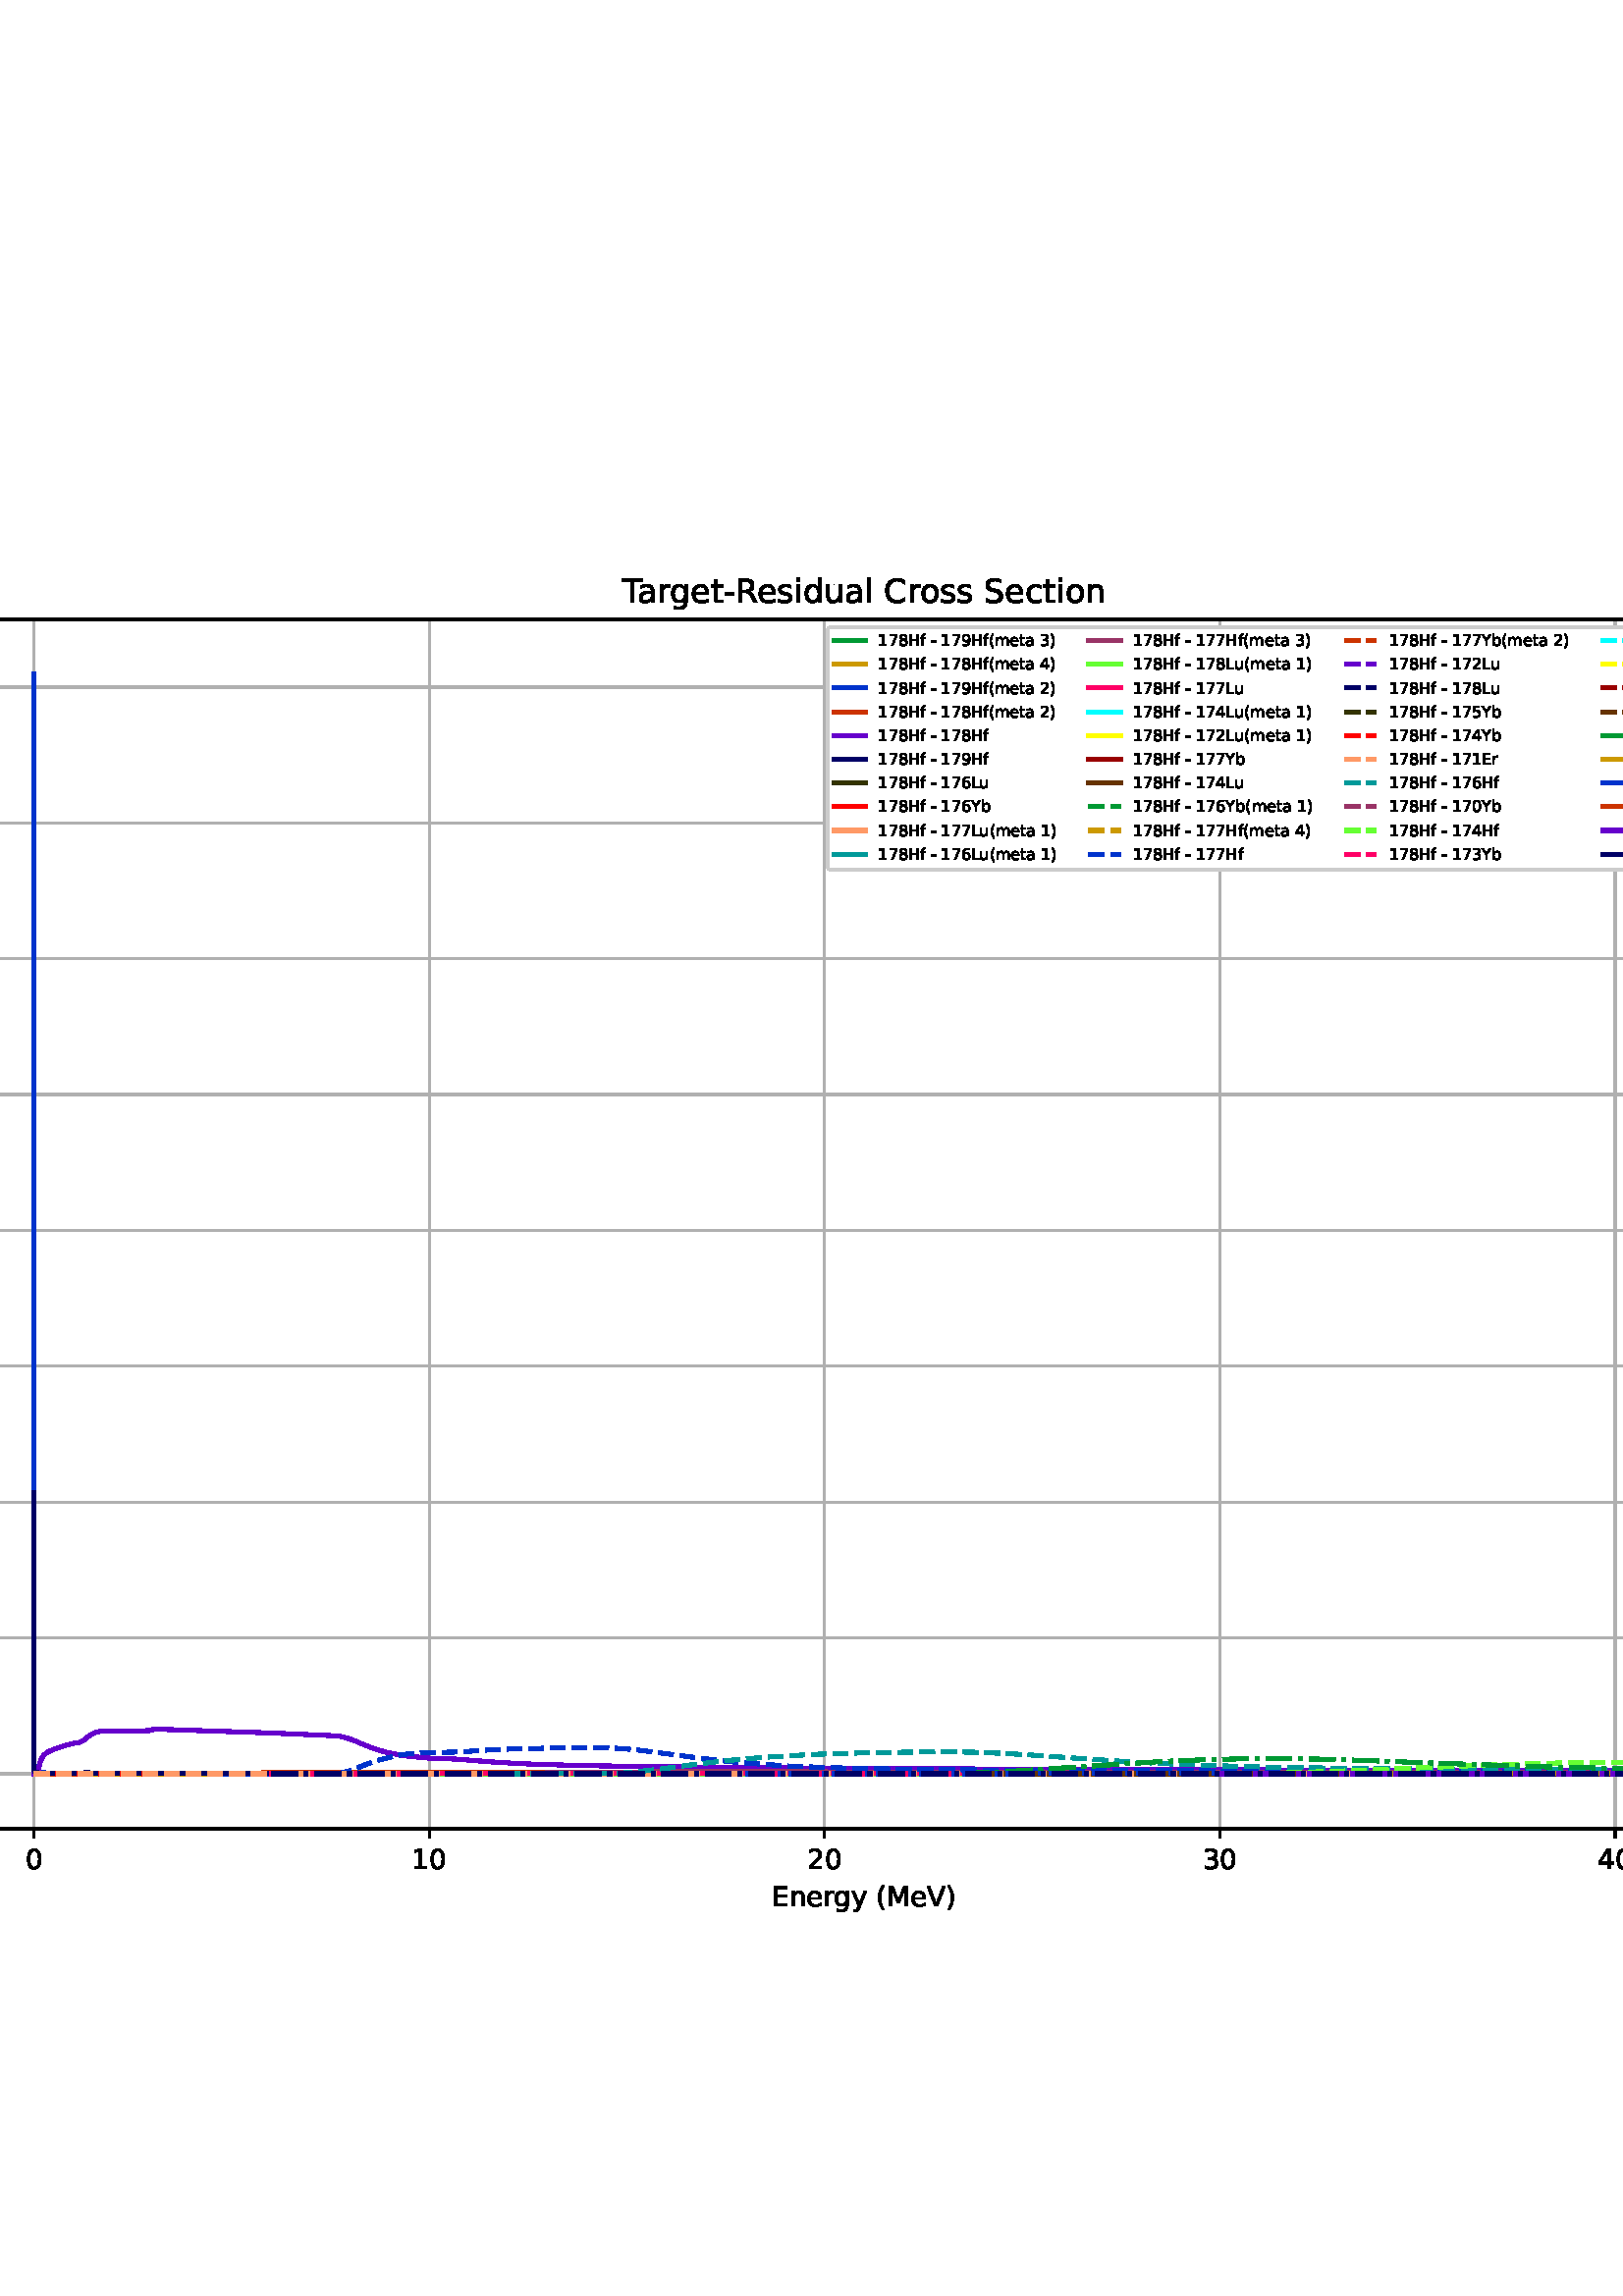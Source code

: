 %!PS-Adobe-3.0 EPSF-3.0
%%Orientation: portrait
%%BoundingBox: -126.0 108.0 738.0 684.0
%%EndComments
%%BeginProlog
/mpldict 8 dict def
mpldict begin
/m { moveto } bind def
/l { lineto } bind def
/r { rlineto } bind def
/c { curveto } bind def
/cl { closepath } bind def
/box {
      m
      1 index 0 r
      0 exch r
      neg 0 r
      cl
    } bind def
/clipbox {
      box
      clip
      newpath
    } bind def
%!PS-Adobe-3.0 Resource-Font
%%Copyright: Copyright (c) 2003 by Bitstream, Inc. All Rights Reserved. Copyright (c) 2006 by Tavmjong Bah. All Rights Reserved. DejaVu changes are in public domain 
25 dict begin
/_d{bind def}bind def
/_m{moveto}_d
/_l{lineto}_d
/_cl{closepath eofill}_d
/_c{curveto}_d
/_sc{7 -1 roll{setcachedevice}{pop pop pop pop pop pop}ifelse}_d
/_e{exec}_d
/FontName /DejaVuSans def
/PaintType 0 def
/FontMatrix[.001 0 0 .001 0 0]def
/FontBBox[-1021 -463 1793 1232]def
/FontType 3 def
/Encoding [ /space /parenleft /parenright /hyphen /zero /one /two /three /four /five /six /seven /eight /nine /B /C /E /H /L /M /R /S /T /V /Y /a /b /c /d /e /f /g /i /l /m /n /o /r /s /t /u /y ] def
/FontInfo 10 dict dup begin
/FamilyName (DejaVu Sans) def
/FullName (DejaVu Sans) def
/Notice (Copyright (c) 2003 by Bitstream, Inc. All Rights Reserved. Copyright (c) 2006 by Tavmjong Bah. All Rights Reserved. DejaVu changes are in public domain ) def
/Weight (Book) def
/Version (Version 2.35) def
/ItalicAngle 0.0 def
/isFixedPitch false def
/UnderlinePosition -130 def
/UnderlineThickness 90 def
end readonly def
/CharStrings 43 dict dup begin
/.notdef 0 def
/space{318 0 0 0 0 0 _sc
}_d
/parenleft{390 0 86 -131 310 759 _sc
310 759 _m
266 683 234 609 213 536 _c
191 463 181 389 181 314 _c
181 238 191 164 213 91 _c
234 17 266 -56 310 -131 _c
232 -131 _l
183 -54 146 20 122 94 _c
98 168 86 241 86 314 _c
86 386 98 459 122 533 _c
146 607 182 682 232 759 _c
310 759 _l
_cl}_d
/parenright{390 0 80 -131 304 759 _sc
80 759 _m
158 759 _l
206 682 243 607 267 533 _c
291 459 304 386 304 314 _c
304 241 291 168 267 94 _c
243 20 206 -54 158 -131 _c
80 -131 _l
123 -56 155 17 177 91 _c
198 164 209 238 209 314 _c
209 389 198 463 177 536 _c
155 609 123 683 80 759 _c
_cl}_d
/hyphen{361 0 49 234 312 314 _sc
49 314 _m
312 314 _l
312 234 _l
49 234 _l
49 314 _l
_cl}_d
/zero{636 0 66 -13 570 742 _sc
318 664 _m
267 664 229 639 203 589 _c
177 539 165 464 165 364 _c
165 264 177 189 203 139 _c
229 89 267 64 318 64 _c
369 64 407 89 433 139 _c
458 189 471 264 471 364 _c
471 464 458 539 433 589 _c
407 639 369 664 318 664 _c
318 742 _m
399 742 461 709 505 645 _c
548 580 570 486 570 364 _c
570 241 548 147 505 83 _c
461 19 399 -13 318 -13 _c
236 -13 173 19 130 83 _c
87 147 66 241 66 364 _c
66 486 87 580 130 645 _c
173 709 236 742 318 742 _c
_cl}_d
/one{636 0 110 0 544 729 _sc
124 83 _m
285 83 _l
285 639 _l
110 604 _l
110 694 _l
284 729 _l
383 729 _l
383 83 _l
544 83 _l
544 0 _l
124 0 _l
124 83 _l
_cl}_d
/two{{636 0 73 0 536 742 _sc
192 83 _m
536 83 _l
536 0 _l
73 0 _l
73 83 _l
110 121 161 173 226 239 _c
290 304 331 346 348 365 _c
380 400 402 430 414 455 _c
426 479 433 504 433 528 _c
433 566 419 598 392 622 _c
365 646 330 659 286 659 _c
255 659 222 653 188 643 _c
154 632 117 616 78 594 _c
78 694 _l
118 710 155 722 189 730 _c
223 738 255 742 284 742 _c
}_e{359 742 419 723 464 685 _c
509 647 532 597 532 534 _c
532 504 526 475 515 449 _c
504 422 484 390 454 354 _c
446 344 420 317 376 272 _c
332 227 271 164 192 83 _c
_cl}_e}_d
/three{{636 0 76 -13 556 742 _sc
406 393 _m
453 383 490 362 516 330 _c
542 298 556 258 556 212 _c
556 140 531 84 482 45 _c
432 6 362 -13 271 -13 _c
240 -13 208 -10 176 -4 _c
144 1 110 10 76 22 _c
76 117 _l
103 101 133 89 166 81 _c
198 73 232 69 268 69 _c
330 69 377 81 409 105 _c
441 129 458 165 458 212 _c
458 254 443 288 413 312 _c
383 336 341 349 287 349 _c
}_e{202 349 _l
202 430 _l
291 430 _l
339 430 376 439 402 459 _c
428 478 441 506 441 543 _c
441 580 427 609 401 629 _c
374 649 336 659 287 659 _c
260 659 231 656 200 650 _c
169 644 135 635 98 623 _c
98 711 _l
135 721 170 729 203 734 _c
235 739 266 742 296 742 _c
370 742 429 725 473 691 _c
517 657 539 611 539 553 _c
539 513 527 479 504 451 _c
481 423 448 403 406 393 _c
_cl}_e}_d
/four{636 0 49 0 580 729 _sc
378 643 _m
129 254 _l
378 254 _l
378 643 _l
352 729 _m
476 729 _l
476 254 _l
580 254 _l
580 172 _l
476 172 _l
476 0 _l
378 0 _l
378 172 _l
49 172 _l
49 267 _l
352 729 _l
_cl}_d
/five{{636 0 77 -13 549 729 _sc
108 729 _m
495 729 _l
495 646 _l
198 646 _l
198 467 _l
212 472 227 476 241 478 _c
255 480 270 482 284 482 _c
365 482 429 459 477 415 _c
525 370 549 310 549 234 _c
549 155 524 94 475 51 _c
426 8 357 -13 269 -13 _c
238 -13 207 -10 175 -6 _c
143 -1 111 6 77 17 _c
77 116 _l
106 100 136 88 168 80 _c
199 72 232 69 267 69 _c
}_e{323 69 368 83 401 113 _c
433 143 450 183 450 234 _c
450 284 433 324 401 354 _c
368 384 323 399 267 399 _c
241 399 214 396 188 390 _c
162 384 135 375 108 363 _c
108 729 _l
_cl}_e}_d
/six{{636 0 70 -13 573 742 _sc
330 404 _m
286 404 251 388 225 358 _c
199 328 186 286 186 234 _c
186 181 199 139 225 109 _c
251 79 286 64 330 64 _c
374 64 409 79 435 109 _c
461 139 474 181 474 234 _c
474 286 461 328 435 358 _c
409 388 374 404 330 404 _c
526 713 _m
526 623 _l
501 635 476 644 451 650 _c
425 656 400 659 376 659 _c
310 659 260 637 226 593 _c
}_e{192 549 172 482 168 394 _c
187 422 211 444 240 459 _c
269 474 301 482 336 482 _c
409 482 467 459 509 415 _c
551 371 573 310 573 234 _c
573 159 550 99 506 54 _c
462 9 403 -13 330 -13 _c
246 -13 181 19 137 83 _c
92 147 70 241 70 364 _c
70 479 97 571 152 639 _c
206 707 280 742 372 742 _c
396 742 421 739 447 735 _c
472 730 498 723 526 713 _c
_cl}_e}_d
/seven{636 0 82 0 551 729 _sc
82 729 _m
551 729 _l
551 687 _l
286 0 _l
183 0 _l
432 646 _l
82 646 _l
82 729 _l
_cl}_d
/eight{{636 0 68 -13 568 742 _sc
318 346 _m
271 346 234 333 207 308 _c
180 283 167 249 167 205 _c
167 161 180 126 207 101 _c
234 76 271 64 318 64 _c
364 64 401 76 428 102 _c
455 127 469 161 469 205 _c
469 249 455 283 429 308 _c
402 333 365 346 318 346 _c
219 388 _m
177 398 144 418 120 447 _c
96 476 85 511 85 553 _c
85 611 105 657 147 691 _c
188 725 245 742 318 742 _c
}_e{390 742 447 725 489 691 _c
530 657 551 611 551 553 _c
551 511 539 476 515 447 _c
491 418 459 398 417 388 _c
464 377 501 355 528 323 _c
554 291 568 251 568 205 _c
568 134 546 80 503 43 _c
459 5 398 -13 318 -13 _c
237 -13 175 5 132 43 _c
89 80 68 134 68 205 _c
68 251 81 291 108 323 _c
134 355 171 377 219 388 _c
183 544 _m
183 506 194 476 218 455 _c
}_e{242 434 275 424 318 424 _c
360 424 393 434 417 455 _c
441 476 453 506 453 544 _c
453 582 441 611 417 632 _c
393 653 360 664 318 664 _c
275 664 242 653 218 632 _c
194 611 183 582 183 544 _c
_cl}_e}_d
/nine{{636 0 63 -13 566 742 _sc
110 15 _m
110 105 _l
134 93 159 84 185 78 _c
210 72 235 69 260 69 _c
324 69 374 90 408 134 _c
442 178 462 244 468 334 _c
448 306 424 284 396 269 _c
367 254 335 247 300 247 _c
226 247 168 269 126 313 _c
84 357 63 417 63 494 _c
63 568 85 628 129 674 _c
173 719 232 742 306 742 _c
390 742 455 709 499 645 _c
543 580 566 486 566 364 _c
}_e{566 248 538 157 484 89 _c
429 21 356 -13 264 -13 _c
239 -13 214 -10 189 -6 _c
163 -2 137 5 110 15 _c
306 324 _m
350 324 385 339 411 369 _c
437 399 450 441 450 494 _c
450 546 437 588 411 618 _c
385 648 350 664 306 664 _c
262 664 227 648 201 618 _c
175 588 162 546 162 494 _c
162 441 175 399 201 369 _c
227 339 262 324 306 324 _c
_cl}_e}_d
/B{{686 0 98 0 615 729 _sc
197 348 _m
197 81 _l
355 81 _l
408 81 447 92 473 114 _c
498 136 511 169 511 215 _c
511 260 498 293 473 315 _c
447 337 408 348 355 348 _c
197 348 _l
197 648 _m
197 428 _l
343 428 _l
391 428 426 437 450 455 _c
474 473 486 500 486 538 _c
486 574 474 602 450 620 _c
426 638 391 648 343 648 _c
197 648 _l
98 729 _m
350 729 _l
}_e{425 729 483 713 524 682 _c
564 650 585 606 585 549 _c
585 504 574 468 553 442 _c
532 416 502 399 462 393 _c
510 382 548 360 575 327 _c
601 294 615 253 615 204 _c
615 138 592 88 548 53 _c
504 17 441 0 360 0 _c
98 0 _l
98 729 _l
_cl}_e}_d
/C{{698 0 56 -13 644 742 _sc
644 673 _m
644 569 _l
610 599 575 622 537 638 _c
499 653 460 661 418 661 _c
334 661 270 635 226 584 _c
182 533 160 460 160 364 _c
160 268 182 194 226 143 _c
270 92 334 67 418 67 _c
460 67 499 74 537 90 _c
575 105 610 128 644 159 _c
644 56 _l
609 32 572 15 534 4 _c
496 -7 455 -13 412 -13 _c
302 -13 215 20 151 87 _c
}_e{87 154 56 246 56 364 _c
56 481 87 573 151 641 _c
215 708 302 742 412 742 _c
456 742 497 736 535 725 _c
573 713 610 696 644 673 _c
_cl}_e}_d
/E{632 0 98 0 568 729 _sc
98 729 _m
559 729 _l
559 646 _l
197 646 _l
197 430 _l
544 430 _l
544 347 _l
197 347 _l
197 83 _l
568 83 _l
568 0 _l
98 0 _l
98 729 _l
_cl}_d
/H{752 0 98 0 654 729 _sc
98 729 _m
197 729 _l
197 430 _l
555 430 _l
555 729 _l
654 729 _l
654 0 _l
555 0 _l
555 347 _l
197 347 _l
197 0 _l
98 0 _l
98 729 _l
_cl}_d
/L{557 0 98 0 552 729 _sc
98 729 _m
197 729 _l
197 83 _l
552 83 _l
552 0 _l
98 0 _l
98 729 _l
_cl}_d
/M{863 0 98 0 765 729 _sc
98 729 _m
245 729 _l
431 233 _l
618 729 _l
765 729 _l
765 0 _l
669 0 _l
669 640 _l
481 140 _l
382 140 _l
194 640 _l
194 0 _l
98 0 _l
98 729 _l
_cl}_d
/R{{695 0 98 0 666 729 _sc
444 342 _m
465 334 486 319 506 296 _c
526 272 546 240 566 199 _c
666 0 _l
560 0 _l
467 187 _l
443 235 419 268 397 284 _c
374 300 343 308 304 308 _c
197 308 _l
197 0 _l
98 0 _l
98 729 _l
321 729 _l
404 729 466 711 507 677 _c
548 642 569 589 569 519 _c
569 473 558 434 537 404 _c
515 374 484 353 444 342 _c
197 648 _m
197 389 _l
321 389 _l
}_e{368 389 404 400 428 422 _c
452 444 465 476 465 519 _c
465 561 452 593 428 615 _c
404 637 368 648 321 648 _c
197 648 _l
_cl}_e}_d
/S{{635 0 66 -13 579 742 _sc
535 705 _m
535 609 _l
497 627 462 640 429 649 _c
395 657 363 662 333 662 _c
279 662 237 651 208 631 _c
179 610 165 580 165 542 _c
165 510 174 485 194 469 _c
213 452 250 439 304 429 _c
364 417 _l
437 403 491 378 526 343 _c
561 307 579 260 579 201 _c
579 130 555 77 508 41 _c
460 5 391 -13 300 -13 _c
265 -13 228 -9 189 -2 _c
}_e{150 5 110 16 69 32 _c
69 134 _l
109 111 148 94 186 83 _c
224 71 262 66 300 66 _c
356 66 399 77 430 99 _c
460 121 476 152 476 194 _c
476 230 465 258 443 278 _c
421 298 385 313 335 323 _c
275 335 _l
201 349 148 372 115 404 _c
82 435 66 478 66 534 _c
66 598 88 649 134 686 _c
179 723 242 742 322 742 _c
356 742 390 739 426 733 _c
461 727 497 717 535 705 _c
}_e{_cl}_e}_d
/T{611 0 -2 0 614 729 _sc
-2 729 _m
614 729 _l
614 646 _l
355 646 _l
355 0 _l
256 0 _l
256 646 _l
-2 646 _l
-2 729 _l
_cl}_d
/V{684 0 8 0 676 729 _sc
286 0 _m
8 729 _l
111 729 _l
342 115 _l
573 729 _l
676 729 _l
398 0 _l
286 0 _l
_cl}_d
/Y{611 0 -1 0 613 729 _sc
-1 729 _m
104 729 _l
306 429 _l
507 729 _l
613 729 _l
355 347 _l
355 0 _l
256 0 _l
256 347 _l
-1 729 _l
_cl}_d
/a{{613 0 60 -13 522 560 _sc
343 275 _m
270 275 220 266 192 250 _c
164 233 150 205 150 165 _c
150 133 160 107 181 89 _c
202 70 231 61 267 61 _c
317 61 357 78 387 114 _c
417 149 432 196 432 255 _c
432 275 _l
343 275 _l
522 312 _m
522 0 _l
432 0 _l
432 83 _l
411 49 385 25 355 10 _c
325 -5 287 -13 243 -13 _c
187 -13 142 2 109 33 _c
76 64 60 106 60 159 _c
}_e{60 220 80 266 122 298 _c
163 329 224 345 306 345 _c
432 345 _l
432 354 _l
432 395 418 427 391 450 _c
364 472 326 484 277 484 _c
245 484 215 480 185 472 _c
155 464 127 453 100 439 _c
100 522 _l
132 534 164 544 195 550 _c
226 556 256 560 286 560 _c
365 560 424 539 463 498 _c
502 457 522 395 522 312 _c
_cl}_e}_d
/b{{635 0 91 -13 580 760 _sc
487 273 _m
487 339 473 390 446 428 _c
418 466 381 485 334 485 _c
286 485 249 466 222 428 _c
194 390 181 339 181 273 _c
181 207 194 155 222 117 _c
249 79 286 61 334 61 _c
381 61 418 79 446 117 _c
473 155 487 207 487 273 _c
181 464 _m
199 496 223 520 252 536 _c
281 552 316 560 356 560 _c
422 560 476 533 518 481 _c
559 428 580 359 580 273 _c
}_e{580 187 559 117 518 65 _c
476 13 422 -13 356 -13 _c
316 -13 281 -5 252 10 _c
223 25 199 49 181 82 _c
181 0 _l
91 0 _l
91 760 _l
181 760 _l
181 464 _l
_cl}_e}_d
/c{{550 0 55 -13 488 560 _sc
488 526 _m
488 442 _l
462 456 437 466 411 473 _c
385 480 360 484 334 484 _c
276 484 230 465 198 428 _c
166 391 150 339 150 273 _c
150 206 166 154 198 117 _c
230 80 276 62 334 62 _c
360 62 385 65 411 72 _c
437 79 462 90 488 104 _c
488 21 _l
462 9 436 0 410 -5 _c
383 -10 354 -13 324 -13 _c
242 -13 176 12 128 64 _c
}_e{79 115 55 185 55 273 _c
55 362 79 432 128 483 _c
177 534 244 560 330 560 _c
358 560 385 557 411 551 _c
437 545 463 537 488 526 _c
_cl}_e}_d
/d{{635 0 55 -13 544 760 _sc
454 464 _m
454 760 _l
544 760 _l
544 0 _l
454 0 _l
454 82 _l
435 49 411 25 382 10 _c
353 -5 319 -13 279 -13 _c
213 -13 159 13 117 65 _c
75 117 55 187 55 273 _c
55 359 75 428 117 481 _c
159 533 213 560 279 560 _c
319 560 353 552 382 536 _c
411 520 435 496 454 464 _c
148 273 _m
148 207 161 155 188 117 _c
215 79 253 61 301 61 _c
}_e{348 61 385 79 413 117 _c
440 155 454 207 454 273 _c
454 339 440 390 413 428 _c
385 466 348 485 301 485 _c
253 485 215 466 188 428 _c
161 390 148 339 148 273 _c
_cl}_e}_d
/e{{615 0 55 -13 562 560 _sc
562 296 _m
562 252 _l
149 252 _l
153 190 171 142 205 110 _c
238 78 284 62 344 62 _c
378 62 412 66 444 74 _c
476 82 509 95 541 113 _c
541 28 _l
509 14 476 3 442 -3 _c
408 -9 373 -13 339 -13 _c
251 -13 182 12 131 62 _c
80 112 55 181 55 268 _c
55 357 79 428 127 481 _c
175 533 241 560 323 560 _c
397 560 455 536 498 489 _c
}_e{540 441 562 377 562 296 _c
472 322 _m
471 371 457 410 431 440 _c
404 469 368 484 324 484 _c
274 484 234 469 204 441 _c
174 413 156 373 152 322 _c
472 322 _l
_cl}_e}_d
/f{352 0 23 0 371 760 _sc
371 760 _m
371 685 _l
285 685 _l
253 685 230 678 218 665 _c
205 652 199 629 199 595 _c
199 547 _l
347 547 _l
347 477 _l
199 477 _l
199 0 _l
109 0 _l
109 477 _l
23 477 _l
23 547 _l
109 547 _l
109 585 _l
109 645 123 690 151 718 _c
179 746 224 760 286 760 _c
371 760 _l
_cl}_d
/g{{635 0 55 -207 544 560 _sc
454 280 _m
454 344 440 395 414 431 _c
387 467 349 485 301 485 _c
253 485 215 467 188 431 _c
161 395 148 344 148 280 _c
148 215 161 165 188 129 _c
215 93 253 75 301 75 _c
349 75 387 93 414 129 _c
440 165 454 215 454 280 _c
544 68 _m
544 -24 523 -93 482 -139 _c
440 -184 377 -207 292 -207 _c
260 -207 231 -204 203 -200 _c
175 -195 147 -188 121 -178 _c
}_e{121 -91 _l
147 -105 173 -115 199 -122 _c
225 -129 251 -133 278 -133 _c
336 -133 380 -117 410 -87 _c
439 -56 454 -10 454 52 _c
454 96 _l
435 64 411 40 382 24 _c
353 8 319 0 279 0 _c
211 0 157 25 116 76 _c
75 127 55 195 55 280 _c
55 364 75 432 116 483 _c
157 534 211 560 279 560 _c
319 560 353 552 382 536 _c
411 520 435 496 454 464 _c
454 547 _l
544 547 _l
}_e{544 68 _l
_cl}_e}_d
/i{278 0 94 0 184 760 _sc
94 547 _m
184 547 _l
184 0 _l
94 0 _l
94 547 _l
94 760 _m
184 760 _l
184 646 _l
94 646 _l
94 760 _l
_cl}_d
/l{278 0 94 0 184 760 _sc
94 760 _m
184 760 _l
184 0 _l
94 0 _l
94 760 _l
_cl}_d
/m{{974 0 91 0 889 560 _sc
520 442 _m
542 482 569 511 600 531 _c
631 550 668 560 711 560 _c
767 560 811 540 842 500 _c
873 460 889 403 889 330 _c
889 0 _l
799 0 _l
799 327 _l
799 379 789 418 771 444 _c
752 469 724 482 686 482 _c
639 482 602 466 575 435 _c
548 404 535 362 535 309 _c
535 0 _l
445 0 _l
445 327 _l
445 379 435 418 417 444 _c
398 469 369 482 331 482 _c
}_e{285 482 248 466 221 435 _c
194 404 181 362 181 309 _c
181 0 _l
91 0 _l
91 547 _l
181 547 _l
181 462 _l
201 495 226 520 255 536 _c
283 552 317 560 357 560 _c
397 560 430 550 458 530 _c
486 510 506 480 520 442 _c
_cl}_e}_d
/n{634 0 91 0 549 560 _sc
549 330 _m
549 0 _l
459 0 _l
459 327 _l
459 379 448 417 428 443 _c
408 469 378 482 338 482 _c
289 482 251 466 223 435 _c
195 404 181 362 181 309 _c
181 0 _l
91 0 _l
91 547 _l
181 547 _l
181 462 _l
202 494 227 519 257 535 _c
286 551 320 560 358 560 _c
420 560 468 540 500 501 _c
532 462 549 405 549 330 _c
_cl}_d
/o{612 0 55 -13 557 560 _sc
306 484 _m
258 484 220 465 192 427 _c
164 389 150 338 150 273 _c
150 207 163 156 191 118 _c
219 80 257 62 306 62 _c
354 62 392 80 420 118 _c
448 156 462 207 462 273 _c
462 337 448 389 420 427 _c
392 465 354 484 306 484 _c
306 560 _m
384 560 445 534 490 484 _c
534 433 557 363 557 273 _c
557 183 534 113 490 63 _c
445 12 384 -13 306 -13 _c
227 -13 165 12 121 63 _c
77 113 55 183 55 273 _c
55 363 77 433 121 484 _c
165 534 227 560 306 560 _c
_cl}_d
/r{411 0 91 0 411 560 _sc
411 463 _m
401 469 390 473 378 476 _c
366 478 353 480 339 480 _c
288 480 249 463 222 430 _c
194 397 181 350 181 288 _c
181 0 _l
91 0 _l
91 547 _l
181 547 _l
181 462 _l
199 495 224 520 254 536 _c
284 552 321 560 365 560 _c
371 560 378 559 386 559 _c
393 558 401 557 411 555 _c
411 463 _l
_cl}_d
/s{{521 0 54 -13 472 560 _sc
443 531 _m
443 446 _l
417 458 391 468 364 475 _c
336 481 308 485 279 485 _c
234 485 200 478 178 464 _c
156 450 145 430 145 403 _c
145 382 153 366 169 354 _c
185 342 217 330 265 320 _c
296 313 _l
360 299 405 279 432 255 _c
458 230 472 195 472 151 _c
472 100 452 60 412 31 _c
372 1 316 -13 246 -13 _c
216 -13 186 -10 154 -5 _c
}_e{122 0 89 8 54 20 _c
54 113 _l
87 95 120 82 152 74 _c
184 65 216 61 248 61 _c
290 61 323 68 346 82 _c
368 96 380 117 380 144 _c
380 168 371 187 355 200 _c
339 213 303 226 247 238 _c
216 245 _l
160 257 119 275 95 299 _c
70 323 58 356 58 399 _c
58 450 76 490 112 518 _c
148 546 200 560 268 560 _c
301 560 332 557 362 552 _c
391 547 418 540 443 531 _c
}_e{_cl}_e}_d
/t{392 0 27 0 368 702 _sc
183 702 _m
183 547 _l
368 547 _l
368 477 _l
183 477 _l
183 180 _l
183 135 189 106 201 94 _c
213 81 238 75 276 75 _c
368 75 _l
368 0 _l
276 0 _l
206 0 158 13 132 39 _c
106 65 93 112 93 180 _c
93 477 _l
27 477 _l
27 547 _l
93 547 _l
93 702 _l
183 702 _l
_cl}_d
/u{634 0 85 -13 543 560 _sc
85 216 _m
85 547 _l
175 547 _l
175 219 _l
175 167 185 129 205 103 _c
225 77 255 64 296 64 _c
344 64 383 79 411 110 _c
439 141 453 183 453 237 _c
453 547 _l
543 547 _l
543 0 _l
453 0 _l
453 84 _l
431 50 405 26 377 10 _c
348 -5 315 -13 277 -13 _c
214 -13 166 6 134 45 _c
101 83 85 140 85 216 _c
311 560 _m
311 560 _l
_cl}_d
/y{592 0 30 -207 562 547 _sc
322 -50 _m
296 -114 271 -157 247 -177 _c
223 -197 191 -207 151 -207 _c
79 -207 _l
79 -132 _l
132 -132 _l
156 -132 175 -126 189 -114 _c
203 -102 218 -75 235 -31 _c
251 9 _l
30 547 _l
125 547 _l
296 119 _l
467 547 _l
562 547 _l
322 -50 _l
_cl}_d
end readonly def

/BuildGlyph
 {exch begin
 CharStrings exch
 2 copy known not{pop /.notdef}if
 true 3 1 roll get exec
 end}_d

/BuildChar {
 1 index /Encoding get exch get
 1 index /BuildGlyph get exec
}_d

FontName currentdict end definefont pop
end
%%EndProlog
mpldict begin
-126 108 translate
864 576 0 0 clipbox
gsave
0 0 m
864 0 l
864 576 l
0 576 l
cl
1.000 setgray
fill
grestore
gsave
108 63.36 m
777.6 63.36 l
777.6 506.88 l
108 506.88 l
cl
1.000 setgray
fill
grestore
0.800 setlinewidth
1 setlinejoin
2 setlinecap
[] 0 setdash
0.690 setgray
gsave
669.6 443.5 108 63.36 clipbox
138.436 63.36 m
138.436 506.88 l
stroke
grestore
0 setlinecap
0.000 setgray
gsave
/o {
gsave
newpath
translate
0.8 setlinewidth
1 setlinejoin
0 setlinecap
0 0 m
0 -3.5 l

gsave
0.000 setgray
fill
grestore
stroke
grestore
} bind def
138.436 63.36 o
grestore
/DejaVuSans findfont
10.000 scalefont
setfont
gsave
135.257 48.766 translate
0.0 rotate
0.0 0 m /zero glyphshow
grestore
2 setlinecap
0.690 setgray
gsave
669.6 443.5 108 63.36 clipbox
283.371 63.36 m
283.371 506.88 l
stroke
grestore
0 setlinecap
0.000 setgray
gsave
/o {
gsave
newpath
translate
0.8 setlinewidth
1 setlinejoin
0 setlinecap
0 0 m
0 -3.5 l

gsave
0.000 setgray
fill
grestore
stroke
grestore
} bind def
283.371 63.36 o
grestore
gsave
277.012 48.766 translate
0.0 rotate
0.0 0 m /one glyphshow
6.362 0 m /zero glyphshow
grestore
2 setlinecap
0.690 setgray
gsave
669.6 443.5 108 63.36 clipbox
428.306 63.36 m
428.306 506.88 l
stroke
grestore
0 setlinecap
0.000 setgray
gsave
/o {
gsave
newpath
translate
0.8 setlinewidth
1 setlinejoin
0 setlinecap
0 0 m
0 -3.5 l

gsave
0.000 setgray
fill
grestore
stroke
grestore
} bind def
428.306 63.36 o
grestore
gsave
421.947 48.766 translate
0.0 rotate
0.0 0 m /two glyphshow
6.362 0 m /zero glyphshow
grestore
2 setlinecap
0.690 setgray
gsave
669.6 443.5 108 63.36 clipbox
573.242 63.36 m
573.242 506.88 l
stroke
grestore
0 setlinecap
0.000 setgray
gsave
/o {
gsave
newpath
translate
0.8 setlinewidth
1 setlinejoin
0 setlinecap
0 0 m
0 -3.5 l

gsave
0.000 setgray
fill
grestore
stroke
grestore
} bind def
573.242 63.36 o
grestore
gsave
566.882 48.766 translate
0.0 rotate
0.0 0 m /three glyphshow
6.362 0 m /zero glyphshow
grestore
2 setlinecap
0.690 setgray
gsave
669.6 443.5 108 63.36 clipbox
718.177 63.36 m
718.177 506.88 l
stroke
grestore
0 setlinecap
0.000 setgray
gsave
/o {
gsave
newpath
translate
0.8 setlinewidth
1 setlinejoin
0 setlinecap
0 0 m
0 -3.5 l

gsave
0.000 setgray
fill
grestore
stroke
grestore
} bind def
718.177 63.36 o
grestore
gsave
711.817 48.766 translate
0.0 rotate
0.0 0 m /four glyphshow
6.362 0 m /zero glyphshow
grestore
gsave
408.956 35.094 translate
0.0 rotate
0.0 0 m /E glyphshow
6.318 0 m /n glyphshow
12.656 0 m /e glyphshow
18.809 0 m /r glyphshow
22.795 0 m /g glyphshow
29.143 0 m /y glyphshow
35.061 0 m /space glyphshow
38.239 0 m /parenleft glyphshow
42.141 0 m /M glyphshow
50.769 0 m /e glyphshow
56.921 0 m /V glyphshow
63.762 0 m /parenright glyphshow
grestore
2 setlinecap
0.690 setgray
gsave
669.6 443.5 108 63.36 clipbox
108 83.52 m
777.6 83.52 l
stroke
grestore
0 setlinecap
0.000 setgray
gsave
/o {
gsave
newpath
translate
0.8 setlinewidth
1 setlinejoin
0 setlinecap
-0 0 m
-3.5 0 l

gsave
0.000 setgray
fill
grestore
stroke
grestore
} bind def
108 83.52 o
grestore
gsave
94.641 79.723 translate
0.0 rotate
0.0 0 m /zero glyphshow
grestore
2 setlinecap
0.690 setgray
gsave
669.6 443.5 108 63.36 clipbox
108 133.338 m
777.6 133.338 l
stroke
grestore
0 setlinecap
0.000 setgray
gsave
/o {
gsave
newpath
translate
0.8 setlinewidth
1 setlinejoin
0 setlinecap
-0 0 m
-3.5 0 l

gsave
0.000 setgray
fill
grestore
stroke
grestore
} bind def
108 133.338 o
grestore
gsave
88.281 129.541 translate
0.0 rotate
0.0 0 m /one glyphshow
6.362 0 m /zero glyphshow
grestore
2 setlinecap
0.690 setgray
gsave
669.6 443.5 108 63.36 clipbox
108 183.155 m
777.6 183.155 l
stroke
grestore
0 setlinecap
0.000 setgray
gsave
/o {
gsave
newpath
translate
0.8 setlinewidth
1 setlinejoin
0 setlinecap
-0 0 m
-3.5 0 l

gsave
0.000 setgray
fill
grestore
stroke
grestore
} bind def
108 183.155 o
grestore
gsave
88.281 179.358 translate
0.0 rotate
0.0 0 m /two glyphshow
6.362 0 m /zero glyphshow
grestore
2 setlinecap
0.690 setgray
gsave
669.6 443.5 108 63.36 clipbox
108 232.973 m
777.6 232.973 l
stroke
grestore
0 setlinecap
0.000 setgray
gsave
/o {
gsave
newpath
translate
0.8 setlinewidth
1 setlinejoin
0 setlinecap
-0 0 m
-3.5 0 l

gsave
0.000 setgray
fill
grestore
stroke
grestore
} bind def
108 232.973 o
grestore
gsave
88.281 229.176 translate
0.0 rotate
0.0 0 m /three glyphshow
6.362 0 m /zero glyphshow
grestore
2 setlinecap
0.690 setgray
gsave
669.6 443.5 108 63.36 clipbox
108 282.79 m
777.6 282.79 l
stroke
grestore
0 setlinecap
0.000 setgray
gsave
/o {
gsave
newpath
translate
0.8 setlinewidth
1 setlinejoin
0 setlinecap
-0 0 m
-3.5 0 l

gsave
0.000 setgray
fill
grestore
stroke
grestore
} bind def
108 282.79 o
grestore
gsave
88.281 278.993 translate
0.0 rotate
0.0 0 m /four glyphshow
6.362 0 m /zero glyphshow
grestore
2 setlinecap
0.690 setgray
gsave
669.6 443.5 108 63.36 clipbox
108 332.608 m
777.6 332.608 l
stroke
grestore
0 setlinecap
0.000 setgray
gsave
/o {
gsave
newpath
translate
0.8 setlinewidth
1 setlinejoin
0 setlinecap
-0 0 m
-3.5 0 l

gsave
0.000 setgray
fill
grestore
stroke
grestore
} bind def
108 332.608 o
grestore
gsave
88.281 328.811 translate
0.0 rotate
0.0 0 m /five glyphshow
6.362 0 m /zero glyphshow
grestore
2 setlinecap
0.690 setgray
gsave
669.6 443.5 108 63.36 clipbox
108 382.425 m
777.6 382.425 l
stroke
grestore
0 setlinecap
0.000 setgray
gsave
/o {
gsave
newpath
translate
0.8 setlinewidth
1 setlinejoin
0 setlinecap
-0 0 m
-3.5 0 l

gsave
0.000 setgray
fill
grestore
stroke
grestore
} bind def
108 382.425 o
grestore
gsave
88.281 378.629 translate
0.0 rotate
0.0 0 m /six glyphshow
6.362 0 m /zero glyphshow
grestore
2 setlinecap
0.690 setgray
gsave
669.6 443.5 108 63.36 clipbox
108 432.243 m
777.6 432.243 l
stroke
grestore
0 setlinecap
0.000 setgray
gsave
/o {
gsave
newpath
translate
0.8 setlinewidth
1 setlinejoin
0 setlinecap
-0 0 m
-3.5 0 l

gsave
0.000 setgray
fill
grestore
stroke
grestore
} bind def
108 432.243 o
grestore
gsave
88.281 428.446 translate
0.0 rotate
0.0 0 m /seven glyphshow
6.362 0 m /zero glyphshow
grestore
2 setlinecap
0.690 setgray
gsave
669.6 443.5 108 63.36 clipbox
108 482.061 m
777.6 482.061 l
stroke
grestore
0 setlinecap
0.000 setgray
gsave
/o {
gsave
newpath
translate
0.8 setlinewidth
1 setlinejoin
0 setlinecap
-0 0 m
-3.5 0 l

gsave
0.000 setgray
fill
grestore
stroke
grestore
} bind def
108 482.061 o
grestore
gsave
88.281 478.264 translate
0.0 rotate
0.0 0 m /eight glyphshow
6.362 0 m /zero glyphshow
grestore
gsave
82.203 231.823 translate
90.0 rotate
0.0 0 m /C glyphshow
6.982 0 m /r glyphshow
10.844 0 m /o glyphshow
16.962 0 m /s glyphshow
22.172 0 m /s glyphshow
27.382 0 m /hyphen glyphshow
30.99 0 m /s glyphshow
36.2 0 m /e glyphshow
42.353 0 m /c glyphshow
47.851 0 m /t glyphshow
51.771 0 m /i glyphshow
54.55 0 m /o glyphshow
60.668 0 m /n glyphshow
67.006 0 m /space glyphshow
70.185 0 m /parenleft glyphshow
74.086 0 m /B glyphshow
80.946 0 m /a glyphshow
87.074 0 m /r glyphshow
91.061 0 m /n glyphshow
97.398 0 m /s glyphshow
102.608 0 m /parenright glyphshow
grestore
1.500 setlinewidth
2 setlinecap
0.000 0.600 0.200 setrgbcolor
gsave
669.6 443.5 108 63.36 clipbox
138.436 83.52 m
747.164 83.52 l
747.164 83.52 l
stroke
grestore
0.800 0.600 0.000 setrgbcolor
gsave
669.6 443.5 108 63.36 clipbox
138.436 83.52 m
747.164 83.546 l
747.164 83.546 l
stroke
grestore
0.000 0.200 0.800 setrgbcolor
gsave
669.6 443.5 108 63.36 clipbox
138.436 486.72 m
138.509 87.549 l
138.726 85.528 l
139.016 84.885 l
139.451 84.554 l
139.886 84.285 l
140.465 84.033 l
141.625 83.879 l
144.668 83.791 l
152.64 83.833 l
158.002 83.791 l
163.365 83.677 l
206.991 83.534 l
337.432 83.521 l
747.164 83.52 l
747.164 83.52 l
stroke
grestore
0.800 0.200 0.000 setrgbcolor
gsave
669.6 443.5 108 63.36 clipbox
138.436 83.52 m
199.599 83.631 l
250.762 84.138 l
260.907 84.135 l
280.474 84.041 l
309.316 83.973 l
413.523 83.766 l
747.164 83.624 l
747.164 83.624 l
stroke
grestore
0.400 0.000 0.800 setrgbcolor
gsave
669.6 443.5 108 63.36 clipbox
138.436 83.52 m
139.741 83.52 l
140.755 87.861 l
141.335 89.253 l
142.06 90.293 l
142.929 91.086 l
143.944 91.688 l
146.263 92.669 l
149.741 93.87 l
152.495 94.581 l
155.394 95.103 l
155.683 95.229 l
156.843 95.897 l
159.017 97.701 l
160.756 98.567 l
161.916 98.929 l
163.365 99.148 l
165.829 99.292 l
169.307 99.284 l
176.554 99.196 l
181.627 99.428 l
181.917 99.429 l
182.062 99.888 l
188.874 99.709 l
224.528 98.508 l
250.182 97.402 l
253.95 96.394 l
255.979 95.636 l
256.994 95.24 l
258.588 94.511 l
262.502 92.977 l
264.386 92.388 l
265.255 92.1 l
266.995 91.561 l
269.169 91.064 l
274.097 90.127 l
283.373 89.254 l
286.706 89.183 l
293.953 88.854 l
305.693 87.902 l
308.157 87.747 l
312.07 87.518 l
315.547 87.302 l
323.808 86.961 l
341.49 86.488 l
378.015 85.978 l
408.885 85.697 l
469.469 85.337 l
586.72 84.944 l
747.164 84.629 l
747.164 84.629 l
stroke
grestore
0.000 0.000 0.400 setrgbcolor
gsave
669.6 443.5 108 63.36 clipbox
138.436 186.733 m
138.509 84.984 l
138.726 84.398 l
139.016 84.183 l
139.596 84.086 l
139.741 84.079 l
140.031 83.888 l
140.9 83.778 l
143.944 83.725 l
150.756 83.797 l
158.147 83.862 l
164.959 83.75 l
184.236 83.677 l
205.396 83.568 l
255.545 83.526 l
747.164 83.521 l
747.164 83.521 l
stroke
grestore
0.200 0.200 0.000 setrgbcolor
gsave
669.6 443.5 108 63.36 clipbox
312.503 83.52 m
570.199 83.631 l
700.493 83.764 l
747.164 83.781 l
747.164 83.781 l
stroke
grestore
1.000 0.000 0.000 setrgbcolor
gsave
669.6 443.5 108 63.36 clipbox
399.464 83.52 m
747.164 83.523 l
747.164 83.523 l
stroke
grestore
1.000 0.600 0.400 setrgbcolor
gsave
669.6 443.5 108 63.36 clipbox
225.542 83.52 m
747.164 83.594 l
747.164 83.594 l
stroke
grestore
0.000 0.600 0.600 setrgbcolor
gsave
669.6 443.5 108 63.36 clipbox
312.503 83.52 m
747.164 83.627 l
747.164 83.627 l
stroke
grestore
0.600 0.200 0.400 setrgbcolor
gsave
669.6 443.5 108 63.36 clipbox
225.542 83.52 m
303.519 83.63 l
384.827 84.426 l
416.132 84.278 l
471.499 83.994 l
544.546 83.917 l
747.164 83.839 l
747.164 83.839 l
stroke
grestore
0.400 1.000 0.200 setrgbcolor
gsave
669.6 443.5 108 63.36 clipbox
225.542 83.52 m
747.164 83.538 l
747.164 83.538 l
stroke
grestore
1.000 0.000 0.400 setrgbcolor
gsave
669.6 443.5 108 63.36 clipbox
225.542 83.52 m
454.251 83.631 l
678.457 83.826 l
747.164 83.824 l
747.164 83.824 l
stroke
grestore
0.000 1.000 1.000 setrgbcolor
gsave
669.6 443.5 108 63.36 clipbox
486.425 83.52 m
747.164 83.563 l
747.164 83.563 l
stroke
grestore
1.000 1.000 0.000 setrgbcolor
gsave
669.6 443.5 108 63.36 clipbox
689.335 83.52 m
747.164 83.52 l
747.164 83.52 l
stroke
grestore
0.600 0.000 0.000 setrgbcolor
gsave
669.6 443.5 108 63.36 clipbox
486.425 83.52 m
747.164 83.52 l
747.164 83.52 l
stroke
grestore
0.400 0.200 0.000 setrgbcolor
gsave
669.6 443.5 108 63.36 clipbox
486.425 83.52 m
747.164 83.563 l
747.164 83.563 l
stroke
grestore
0 setlinecap
[5.55 2.4] 0 setdash
0.000 0.600 0.200 setrgbcolor
gsave
669.6 443.5 108 63.36 clipbox
399.464 83.52 m
747.164 83.521 l
747.164 83.521 l
stroke
grestore
0.800 0.600 0.000 setrgbcolor
gsave
669.6 443.5 108 63.36 clipbox
225.542 83.52 m
747.164 83.523 l
747.164 83.523 l
stroke
grestore
0.000 0.200 0.800 setrgbcolor
gsave
669.6 443.5 108 63.36 clipbox
225.542 83.52 m
250.182 83.623 l
253.805 84.46 l
255.834 85.195 l
257.139 85.692 l
258.733 86.383 l
263.806 88.253 l
271.633 90.219 l
275.256 90.749 l
278.155 91.057 l
283.228 91.317 l
286.271 91.328 l
293.228 91.482 l
295.837 91.598 l
297.866 91.729 l
300.765 91.992 l
304.823 92.226 l
307.287 92.425 l
331.78 93.039 l
345.405 93.033 l
351.492 92.908 l
359.319 92.299 l
375.407 90.202 l
378.885 89.721 l
392.364 88.109 l
398.016 87.551 l
414.972 86.37 l
428.451 85.822 l
441.352 85.465 l
453.961 85.244 l
483.238 84.938 l
589.474 84.457 l
747.164 84.138 l
747.164 84.138 l
stroke
grestore
0.800 0.200 0.000 setrgbcolor
gsave
669.6 443.5 108 63.36 clipbox
486.425 83.52 m
747.164 83.52 l
747.164 83.52 l
stroke
grestore
0.400 0.000 0.800 setrgbcolor
gsave
669.6 443.5 108 63.36 clipbox
689.335 83.52 m
747.164 83.52 l
747.164 83.52 l
stroke
grestore
0.000 0.000 0.400 setrgbcolor
gsave
669.6 443.5 108 63.36 clipbox
225.542 83.52 m
747.164 83.572 l
747.164 83.572 l
stroke
grestore
0.200 0.200 0.000 setrgbcolor
gsave
669.6 443.5 108 63.36 clipbox
138.436 83.52 m
747.164 83.531 l
747.164 83.531 l
stroke
grestore
1.000 0.000 0.000 setrgbcolor
gsave
669.6 443.5 108 63.36 clipbox
138.436 83.52 m
747.164 83.544 l
747.164 83.544 l
stroke
grestore
1.000 0.600 0.400 setrgbcolor
gsave
669.6 443.5 108 63.36 clipbox
138.581 83.52 m
747.164 83.52 l
747.164 83.52 l
stroke
grestore
0.000 0.600 0.600 setrgbcolor
gsave
669.6 443.5 108 63.36 clipbox
312.503 83.52 m
350.913 83.629 l
356.855 83.981 l
367.145 85.124 l
370.189 85.52 l
375.551 86.263 l
378.885 86.725 l
391.784 88.29 l
405.986 89.56 l
424.828 90.654 l
440.627 91.124 l
452.367 91.365 l
470.629 91.562 l
482.803 91.436 l
494.542 90.967 l
503.818 90.407 l
523.965 88.988 l
540.198 87.909 l
555.561 87.111 l
572.083 86.473 l
590.489 85.995 l
613.097 85.607 l
642.664 85.334 l
693.971 85.07 l
747.164 84.903 l
747.164 84.903 l
stroke
grestore
0.600 0.200 0.400 setrgbcolor
gsave
669.6 443.5 108 63.36 clipbox
631.36 83.52 m
747.164 83.521 l
747.164 83.521 l
stroke
grestore
0.400 1.000 0.200 setrgbcolor
gsave
669.6 443.5 108 63.36 clipbox
486.425 83.52 m
584.546 83.631 l
599.91 83.908 l
624.836 84.775 l
648.46 85.8 l
667.299 86.568 l
690.494 87.339 l
711.795 87.75 l
725.418 87.814 l
744.256 87.684 l
747.164 87.646 l
747.164 87.646 l
stroke
grestore
1.000 0.000 0.400 setrgbcolor
gsave
669.6 443.5 108 63.36 clipbox
399.464 83.52 m
747.164 83.563 l
747.164 83.563 l
stroke
grestore
0.000 1.000 1.000 setrgbcolor
gsave
669.6 443.5 108 63.36 clipbox
631.36 83.52 m
747.164 83.52 l
747.164 83.52 l
stroke
grestore
1.000 1.000 0.000 setrgbcolor
gsave
669.6 443.5 108 63.36 clipbox
631.36 83.52 m
747.164 83.52 l
747.164 83.52 l
stroke
grestore
0.600 0.000 0.000 setrgbcolor
gsave
669.6 443.5 108 63.36 clipbox
689.335 83.52 m
747.164 83.52 l
747.164 83.52 l
stroke
grestore
0.400 0.200 0.000 setrgbcolor
gsave
669.6 443.5 108 63.36 clipbox
486.425 83.52 m
747.164 83.563 l
747.164 83.563 l
stroke
grestore
[9.6 2.4 1.5 2.4] 0 setdash
0.000 0.600 0.200 setrgbcolor
gsave
669.6 443.5 108 63.36 clipbox
399.464 83.52 m
476.861 83.63 l
488.02 83.979 l
495.846 84.379 l
507.586 85.141 l
552.517 88.065 l
566.141 88.612 l
579.184 88.954 l
593.532 89.091 l
595.562 89.076 l
609.475 88.9 l
624.98 88.455 l
641.939 87.797 l
689.19 86.141 l
722.809 85.433 l
747.164 85.113 l
747.164 85.113 l
stroke
grestore
0.800 0.600 0.000 setrgbcolor
gsave
669.6 443.5 108 63.36 clipbox
631.36 83.52 m
712.955 83.63 l
733.388 83.927 l
747.164 84.229 l
747.164 84.229 l
stroke
grestore
0.000 0.200 0.800 setrgbcolor
gsave
669.6 443.5 108 63.36 clipbox
399.464 83.52 m
642.809 83.631 l
747.164 83.797 l
747.164 83.797 l
stroke
grestore
0.800 0.200 0.000 setrgbcolor
gsave
669.6 443.5 108 63.36 clipbox
573.386 83.52 m
747.164 83.533 l
747.164 83.533 l
stroke
grestore
0.400 0.000 0.800 setrgbcolor
gsave
669.6 443.5 108 63.36 clipbox
573.386 83.52 m
747.164 83.531 l
747.164 83.531 l
stroke
grestore
0.000 0.000 0.400 setrgbcolor
gsave
669.6 443.5 108 63.36 clipbox
225.542 83.52 m
747.164 83.52 l
747.164 83.52 l
stroke
grestore
0.800 setlinewidth
0 setlinejoin
2 setlinecap
[] 0 setdash
0.000 setgray
gsave
108 63.36 m
108 506.88 l
stroke
grestore
gsave
777.6 63.36 m
777.6 506.88 l
stroke
grestore
gsave
108 63.36 m
777.6 63.36 l
stroke
grestore
gsave
108 506.88 m
777.6 506.88 l
stroke
grestore
/DejaVuSans findfont
12.000 scalefont
setfont
gsave
354.159 512.88 translate
0.0 rotate
0.0 0 m /T glyphshow
5.33 0 m /a glyphshow
12.684 0 m /r glyphshow
17.367 0 m /g glyphshow
24.984 0 m /e glyphshow
32.367 0 m /t glyphshow
37.072 0 m /hyphen glyphshow
41.402 0 m /R glyphshow
49.24 0 m /e glyphshow
56.623 0 m /s glyphshow
62.875 0 m /i glyphshow
66.209 0 m /d glyphshow
73.826 0 m /u glyphshow
81.432 0 m /a glyphshow
88.785 0 m /l glyphshow
92.119 0 m /space glyphshow
95.934 0 m /C glyphshow
104.312 0 m /r glyphshow
108.996 0 m /o glyphshow
116.338 0 m /s glyphshow
122.59 0 m /s glyphshow
128.842 0 m /space glyphshow
132.656 0 m /S glyphshow
140.273 0 m /e glyphshow
147.656 0 m /c glyphshow
154.254 0 m /t glyphshow
158.959 0 m /i glyphshow
162.293 0 m /o glyphshow
169.635 0 m /n glyphshow
grestore
1.000 setlinewidth
0 setlinecap
0.800 setgray
gsave
430.612 415.173 m
773.547 415.173 l
774.319 415.173 774.705 415.559 774.705 416.331 c
774.705 502.827 l
774.705 503.599 774.319 503.985 773.547 503.985 c
430.612 503.985 l
429.84 503.985 429.454 503.599 429.454 502.827 c
429.454 416.331 l
429.454 415.559 429.84 415.173 430.612 415.173 c
cl
gsave
1.000 setgray
fill
grestore
stroke
grestore
1.500 setlinewidth
1 setlinejoin
2 setlinecap
0.000 0.600 0.200 setrgbcolor
gsave
431.77 499.133 m
443.35 499.133 l
stroke
grestore
0.000 setgray
/DejaVuSans findfont
5.790 scalefont
setfont
gsave
447.982 497.106 translate
0.0 rotate
0.0 0 m /one glyphshow
3.658 0 m /seven glyphshow
7.317 0 m /eight glyphshow
10.975 0 m /H glyphshow
15.299 0 m /f glyphshow
17.323 0 m /space glyphshow
19.151 0 m /hyphen glyphshow
21.226 0 m /space glyphshow
23.053 0 m /one glyphshow
26.712 0 m /seven glyphshow
30.37 0 m /nine glyphshow
34.028 0 m /H glyphshow
38.352 0 m /f glyphshow
40.376 0 m /parenleft glyphshow
42.62 0 m /m glyphshow
48.221 0 m /e glyphshow
51.758 0 m /t glyphshow
54.013 0 m /a glyphshow
57.536 0 m /space glyphshow
59.364 0 m /three glyphshow
63.023 0 m /parenright glyphshow
grestore
0.800 0.600 0.000 setrgbcolor
gsave
431.77 490.425 m
443.35 490.425 l
stroke
grestore
0.000 setgray
gsave
447.982 488.399 translate
0.0 rotate
0.0 0 m /one glyphshow
3.658 0 m /seven glyphshow
7.317 0 m /eight glyphshow
10.975 0 m /H glyphshow
15.299 0 m /f glyphshow
17.323 0 m /space glyphshow
19.151 0 m /hyphen glyphshow
21.226 0 m /space glyphshow
23.053 0 m /one glyphshow
26.712 0 m /seven glyphshow
30.37 0 m /eight glyphshow
34.028 0 m /H glyphshow
38.352 0 m /f glyphshow
40.376 0 m /parenleft glyphshow
42.62 0 m /m glyphshow
48.221 0 m /e glyphshow
51.758 0 m /t glyphshow
54.013 0 m /a glyphshow
57.536 0 m /space glyphshow
59.364 0 m /four glyphshow
63.023 0 m /parenright glyphshow
grestore
0.000 0.200 0.800 setrgbcolor
gsave
431.77 481.718 m
443.35 481.718 l
stroke
grestore
0.000 setgray
gsave
447.982 479.692 translate
0.0 rotate
0.0 0 m /one glyphshow
3.658 0 m /seven glyphshow
7.317 0 m /eight glyphshow
10.975 0 m /H glyphshow
15.299 0 m /f glyphshow
17.323 0 m /space glyphshow
19.151 0 m /hyphen glyphshow
21.226 0 m /space glyphshow
23.053 0 m /one glyphshow
26.712 0 m /seven glyphshow
30.37 0 m /nine glyphshow
34.028 0 m /H glyphshow
38.352 0 m /f glyphshow
40.376 0 m /parenleft glyphshow
42.62 0 m /m glyphshow
48.221 0 m /e glyphshow
51.758 0 m /t glyphshow
54.013 0 m /a glyphshow
57.536 0 m /space glyphshow
59.364 0 m /two glyphshow
63.023 0 m /parenright glyphshow
grestore
0.800 0.200 0.000 setrgbcolor
gsave
431.77 473.01 m
443.35 473.01 l
stroke
grestore
0.000 setgray
gsave
447.982 470.984 translate
0.0 rotate
0.0 0 m /one glyphshow
3.658 0 m /seven glyphshow
7.317 0 m /eight glyphshow
10.975 0 m /H glyphshow
15.299 0 m /f glyphshow
17.323 0 m /space glyphshow
19.151 0 m /hyphen glyphshow
21.226 0 m /space glyphshow
23.053 0 m /one glyphshow
26.712 0 m /seven glyphshow
30.37 0 m /eight glyphshow
34.028 0 m /H glyphshow
38.352 0 m /f glyphshow
40.376 0 m /parenleft glyphshow
42.62 0 m /m glyphshow
48.221 0 m /e glyphshow
51.758 0 m /t glyphshow
54.013 0 m /a glyphshow
57.536 0 m /space glyphshow
59.364 0 m /two glyphshow
63.023 0 m /parenright glyphshow
grestore
0.400 0.000 0.800 setrgbcolor
gsave
431.77 464.303 m
443.35 464.303 l
stroke
grestore
0.000 setgray
gsave
447.982 462.276 translate
0.0 rotate
0.0 0 m /one glyphshow
3.658 0 m /seven glyphshow
7.317 0 m /eight glyphshow
10.975 0 m /H glyphshow
15.299 0 m /f glyphshow
17.323 0 m /space glyphshow
19.151 0 m /hyphen glyphshow
21.226 0 m /space glyphshow
23.053 0 m /one glyphshow
26.712 0 m /seven glyphshow
30.37 0 m /eight glyphshow
34.028 0 m /H glyphshow
38.352 0 m /f glyphshow
grestore
0.000 0.000 0.400 setrgbcolor
gsave
431.77 455.596 m
443.35 455.596 l
stroke
grestore
0.000 setgray
gsave
447.982 453.569 translate
0.0 rotate
0.0 0 m /one glyphshow
3.658 0 m /seven glyphshow
7.317 0 m /eight glyphshow
10.975 0 m /H glyphshow
15.299 0 m /f glyphshow
17.323 0 m /space glyphshow
19.151 0 m /hyphen glyphshow
21.226 0 m /space glyphshow
23.053 0 m /one glyphshow
26.712 0 m /seven glyphshow
30.37 0 m /nine glyphshow
34.028 0 m /H glyphshow
38.352 0 m /f glyphshow
grestore
0.200 0.200 0.000 setrgbcolor
gsave
431.77 446.888 m
443.35 446.888 l
stroke
grestore
0.000 setgray
gsave
447.982 444.861 translate
0.0 rotate
0.0 0 m /one glyphshow
3.658 0 m /seven glyphshow
7.317 0 m /eight glyphshow
10.975 0 m /H glyphshow
15.299 0 m /f glyphshow
17.323 0 m /space glyphshow
19.151 0 m /hyphen glyphshow
21.226 0 m /space glyphshow
23.053 0 m /one glyphshow
26.712 0 m /seven glyphshow
30.37 0 m /six glyphshow
34.028 0 m /L glyphshow
37.107 0 m /u glyphshow
grestore
1.000 0.000 0.000 setrgbcolor
gsave
431.77 438.18 m
443.35 438.18 l
stroke
grestore
0.000 setgray
gsave
447.982 436.154 translate
0.0 rotate
0.0 0 m /one glyphshow
3.658 0 m /seven glyphshow
7.317 0 m /eight glyphshow
10.975 0 m /H glyphshow
15.299 0 m /f glyphshow
17.323 0 m /space glyphshow
19.151 0 m /hyphen glyphshow
21.226 0 m /space glyphshow
23.053 0 m /one glyphshow
26.712 0 m /seven glyphshow
30.37 0 m /six glyphshow
34.028 0 m /Y glyphshow
37.541 0 m /b glyphshow
grestore
1.000 0.600 0.400 setrgbcolor
gsave
431.77 429.473 m
443.35 429.473 l
stroke
grestore
0.000 setgray
gsave
447.982 427.447 translate
0.0 rotate
0.0 0 m /one glyphshow
3.658 0 m /seven glyphshow
7.317 0 m /eight glyphshow
10.975 0 m /H glyphshow
15.299 0 m /f glyphshow
17.323 0 m /space glyphshow
19.151 0 m /hyphen glyphshow
21.226 0 m /space glyphshow
23.053 0 m /one glyphshow
26.712 0 m /seven glyphshow
30.37 0 m /seven glyphshow
34.028 0 m /L glyphshow
37.107 0 m /u glyphshow
40.751 0 m /parenleft glyphshow
42.994 0 m /m glyphshow
48.596 0 m /e glyphshow
52.133 0 m /t glyphshow
54.388 0 m /a glyphshow
57.911 0 m /space glyphshow
59.739 0 m /one glyphshow
63.397 0 m /parenright glyphshow
grestore
0.000 0.600 0.600 setrgbcolor
gsave
431.77 420.765 m
443.35 420.765 l
stroke
grestore
0.000 setgray
gsave
447.982 418.739 translate
0.0 rotate
0.0 0 m /one glyphshow
3.658 0 m /seven glyphshow
7.317 0 m /eight glyphshow
10.975 0 m /H glyphshow
15.299 0 m /f glyphshow
17.323 0 m /space glyphshow
19.151 0 m /hyphen glyphshow
21.226 0 m /space glyphshow
23.053 0 m /one glyphshow
26.712 0 m /seven glyphshow
30.37 0 m /six glyphshow
34.028 0 m /L glyphshow
37.107 0 m /u glyphshow
40.751 0 m /parenleft glyphshow
42.994 0 m /m glyphshow
48.596 0 m /e glyphshow
52.133 0 m /t glyphshow
54.388 0 m /a glyphshow
57.911 0 m /space glyphshow
59.739 0 m /one glyphshow
63.397 0 m /parenright glyphshow
grestore
0.600 0.200 0.400 setrgbcolor
gsave
525.218 499.133 m
536.798 499.133 l
stroke
grestore
0.000 setgray
gsave
541.43 497.106 translate
0.0 rotate
0.0 0 m /one glyphshow
3.658 0 m /seven glyphshow
7.317 0 m /eight glyphshow
10.975 0 m /H glyphshow
15.299 0 m /f glyphshow
17.323 0 m /space glyphshow
19.151 0 m /hyphen glyphshow
21.226 0 m /space glyphshow
23.053 0 m /one glyphshow
26.712 0 m /seven glyphshow
30.37 0 m /seven glyphshow
34.028 0 m /H glyphshow
38.352 0 m /f glyphshow
40.376 0 m /parenleft glyphshow
42.62 0 m /m glyphshow
48.221 0 m /e glyphshow
51.758 0 m /t glyphshow
54.013 0 m /a glyphshow
57.536 0 m /space glyphshow
59.364 0 m /three glyphshow
63.023 0 m /parenright glyphshow
grestore
0.400 1.000 0.200 setrgbcolor
gsave
525.218 490.425 m
536.798 490.425 l
stroke
grestore
0.000 setgray
gsave
541.43 488.399 translate
0.0 rotate
0.0 0 m /one glyphshow
3.658 0 m /seven glyphshow
7.317 0 m /eight glyphshow
10.975 0 m /H glyphshow
15.299 0 m /f glyphshow
17.323 0 m /space glyphshow
19.151 0 m /hyphen glyphshow
21.226 0 m /space glyphshow
23.053 0 m /one glyphshow
26.712 0 m /seven glyphshow
30.37 0 m /eight glyphshow
34.028 0 m /L glyphshow
37.107 0 m /u glyphshow
40.751 0 m /parenleft glyphshow
42.994 0 m /m glyphshow
48.596 0 m /e glyphshow
52.133 0 m /t glyphshow
54.388 0 m /a glyphshow
57.911 0 m /space glyphshow
59.739 0 m /one glyphshow
63.397 0 m /parenright glyphshow
grestore
1.000 0.000 0.400 setrgbcolor
gsave
525.218 481.718 m
536.798 481.718 l
stroke
grestore
0.000 setgray
gsave
541.43 479.692 translate
0.0 rotate
0.0 0 m /one glyphshow
3.658 0 m /seven glyphshow
7.317 0 m /eight glyphshow
10.975 0 m /H glyphshow
15.299 0 m /f glyphshow
17.323 0 m /space glyphshow
19.151 0 m /hyphen glyphshow
21.226 0 m /space glyphshow
23.053 0 m /one glyphshow
26.712 0 m /seven glyphshow
30.37 0 m /seven glyphshow
34.028 0 m /L glyphshow
37.107 0 m /u glyphshow
grestore
0.000 1.000 1.000 setrgbcolor
gsave
525.218 473.01 m
536.798 473.01 l
stroke
grestore
0.000 setgray
gsave
541.43 470.984 translate
0.0 rotate
0.0 0 m /one glyphshow
3.658 0 m /seven glyphshow
7.317 0 m /eight glyphshow
10.975 0 m /H glyphshow
15.299 0 m /f glyphshow
17.323 0 m /space glyphshow
19.151 0 m /hyphen glyphshow
21.226 0 m /space glyphshow
23.053 0 m /one glyphshow
26.712 0 m /seven glyphshow
30.37 0 m /four glyphshow
34.028 0 m /L glyphshow
37.107 0 m /u glyphshow
40.751 0 m /parenleft glyphshow
42.994 0 m /m glyphshow
48.596 0 m /e glyphshow
52.133 0 m /t glyphshow
54.388 0 m /a glyphshow
57.911 0 m /space glyphshow
59.739 0 m /one glyphshow
63.397 0 m /parenright glyphshow
grestore
1.000 1.000 0.000 setrgbcolor
gsave
525.218 464.303 m
536.798 464.303 l
stroke
grestore
0.000 setgray
gsave
541.43 462.276 translate
0.0 rotate
0.0 0 m /one glyphshow
3.658 0 m /seven glyphshow
7.317 0 m /eight glyphshow
10.975 0 m /H glyphshow
15.299 0 m /f glyphshow
17.323 0 m /space glyphshow
19.151 0 m /hyphen glyphshow
21.226 0 m /space glyphshow
23.053 0 m /one glyphshow
26.712 0 m /seven glyphshow
30.37 0 m /two glyphshow
34.028 0 m /L glyphshow
37.107 0 m /u glyphshow
40.751 0 m /parenleft glyphshow
42.994 0 m /m glyphshow
48.596 0 m /e glyphshow
52.133 0 m /t glyphshow
54.388 0 m /a glyphshow
57.911 0 m /space glyphshow
59.739 0 m /one glyphshow
63.397 0 m /parenright glyphshow
grestore
0.600 0.000 0.000 setrgbcolor
gsave
525.218 455.596 m
536.798 455.596 l
stroke
grestore
0.000 setgray
gsave
541.43 453.569 translate
0.0 rotate
0.0 0 m /one glyphshow
3.658 0 m /seven glyphshow
7.317 0 m /eight glyphshow
10.975 0 m /H glyphshow
15.299 0 m /f glyphshow
17.323 0 m /space glyphshow
19.151 0 m /hyphen glyphshow
21.226 0 m /space glyphshow
23.053 0 m /one glyphshow
26.712 0 m /seven glyphshow
30.37 0 m /seven glyphshow
34.028 0 m /Y glyphshow
37.541 0 m /b glyphshow
grestore
0.400 0.200 0.000 setrgbcolor
gsave
525.218 446.888 m
536.798 446.888 l
stroke
grestore
0.000 setgray
gsave
541.43 444.861 translate
0.0 rotate
0.0 0 m /one glyphshow
3.658 0 m /seven glyphshow
7.317 0 m /eight glyphshow
10.975 0 m /H glyphshow
15.299 0 m /f glyphshow
17.323 0 m /space glyphshow
19.151 0 m /hyphen glyphshow
21.226 0 m /space glyphshow
23.053 0 m /one glyphshow
26.712 0 m /seven glyphshow
30.37 0 m /four glyphshow
34.028 0 m /L glyphshow
37.107 0 m /u glyphshow
grestore
0 setlinecap
[5.55 2.4] 0 setdash
0.000 0.600 0.200 setrgbcolor
gsave
525.218 438.18 m
536.798 438.18 l
stroke
grestore
0.000 setgray
gsave
541.43 436.154 translate
0.0 rotate
0.0 0 m /one glyphshow
3.658 0 m /seven glyphshow
7.317 0 m /eight glyphshow
10.975 0 m /H glyphshow
15.299 0 m /f glyphshow
17.323 0 m /space glyphshow
19.151 0 m /hyphen glyphshow
21.226 0 m /space glyphshow
23.053 0 m /one glyphshow
26.712 0 m /seven glyphshow
30.37 0 m /six glyphshow
34.028 0 m /Y glyphshow
37.541 0 m /b glyphshow
41.191 0 m /parenleft glyphshow
43.434 0 m /m glyphshow
49.035 0 m /e glyphshow
52.573 0 m /t glyphshow
54.827 0 m /a glyphshow
58.351 0 m /space glyphshow
60.178 0 m /one glyphshow
63.837 0 m /parenright glyphshow
grestore
0.800 0.600 0.000 setrgbcolor
gsave
525.218 429.473 m
536.798 429.473 l
stroke
grestore
0.000 setgray
gsave
541.43 427.447 translate
0.0 rotate
0.0 0 m /one glyphshow
3.658 0 m /seven glyphshow
7.317 0 m /eight glyphshow
10.975 0 m /H glyphshow
15.299 0 m /f glyphshow
17.323 0 m /space glyphshow
19.151 0 m /hyphen glyphshow
21.226 0 m /space glyphshow
23.053 0 m /one glyphshow
26.712 0 m /seven glyphshow
30.37 0 m /seven glyphshow
34.028 0 m /H glyphshow
38.352 0 m /f glyphshow
40.376 0 m /parenleft glyphshow
42.62 0 m /m glyphshow
48.221 0 m /e glyphshow
51.758 0 m /t glyphshow
54.013 0 m /a glyphshow
57.536 0 m /space glyphshow
59.364 0 m /four glyphshow
63.023 0 m /parenright glyphshow
grestore
0.000 0.200 0.800 setrgbcolor
gsave
525.218 420.765 m
536.798 420.765 l
stroke
grestore
0.000 setgray
gsave
541.43 418.739 translate
0.0 rotate
0.0 0 m /one glyphshow
3.658 0 m /seven glyphshow
7.317 0 m /eight glyphshow
10.975 0 m /H glyphshow
15.299 0 m /f glyphshow
17.323 0 m /space glyphshow
19.151 0 m /hyphen glyphshow
21.226 0 m /space glyphshow
23.053 0 m /one glyphshow
26.712 0 m /seven glyphshow
30.37 0 m /seven glyphshow
34.028 0 m /H glyphshow
38.352 0 m /f glyphshow
grestore
0.800 0.200 0.000 setrgbcolor
gsave
619.119 499.133 m
630.699 499.133 l
stroke
grestore
0.000 setgray
gsave
635.331 497.106 translate
0.0 rotate
0.0 0 m /one glyphshow
3.658 0 m /seven glyphshow
7.317 0 m /eight glyphshow
10.975 0 m /H glyphshow
15.299 0 m /f glyphshow
17.323 0 m /space glyphshow
19.151 0 m /hyphen glyphshow
21.226 0 m /space glyphshow
23.053 0 m /one glyphshow
26.712 0 m /seven glyphshow
30.37 0 m /seven glyphshow
34.028 0 m /Y glyphshow
37.541 0 m /b glyphshow
41.191 0 m /parenleft glyphshow
43.434 0 m /m glyphshow
49.035 0 m /e glyphshow
52.573 0 m /t glyphshow
54.827 0 m /a glyphshow
58.351 0 m /space glyphshow
60.178 0 m /two glyphshow
63.837 0 m /parenright glyphshow
grestore
0.400 0.000 0.800 setrgbcolor
gsave
619.119 490.425 m
630.699 490.425 l
stroke
grestore
0.000 setgray
gsave
635.331 488.399 translate
0.0 rotate
0.0 0 m /one glyphshow
3.658 0 m /seven glyphshow
7.317 0 m /eight glyphshow
10.975 0 m /H glyphshow
15.299 0 m /f glyphshow
17.323 0 m /space glyphshow
19.151 0 m /hyphen glyphshow
21.226 0 m /space glyphshow
23.053 0 m /one glyphshow
26.712 0 m /seven glyphshow
30.37 0 m /two glyphshow
34.028 0 m /L glyphshow
37.107 0 m /u glyphshow
grestore
0.000 0.000 0.400 setrgbcolor
gsave
619.119 481.718 m
630.699 481.718 l
stroke
grestore
0.000 setgray
gsave
635.331 479.692 translate
0.0 rotate
0.0 0 m /one glyphshow
3.658 0 m /seven glyphshow
7.317 0 m /eight glyphshow
10.975 0 m /H glyphshow
15.299 0 m /f glyphshow
17.323 0 m /space glyphshow
19.151 0 m /hyphen glyphshow
21.226 0 m /space glyphshow
23.053 0 m /one glyphshow
26.712 0 m /seven glyphshow
30.37 0 m /eight glyphshow
34.028 0 m /L glyphshow
37.107 0 m /u glyphshow
grestore
0.200 0.200 0.000 setrgbcolor
gsave
619.119 473.01 m
630.699 473.01 l
stroke
grestore
0.000 setgray
gsave
635.331 470.984 translate
0.0 rotate
0.0 0 m /one glyphshow
3.658 0 m /seven glyphshow
7.317 0 m /eight glyphshow
10.975 0 m /H glyphshow
15.299 0 m /f glyphshow
17.323 0 m /space glyphshow
19.151 0 m /hyphen glyphshow
21.226 0 m /space glyphshow
23.053 0 m /one glyphshow
26.712 0 m /seven glyphshow
30.37 0 m /five glyphshow
34.028 0 m /Y glyphshow
37.541 0 m /b glyphshow
grestore
1.000 0.000 0.000 setrgbcolor
gsave
619.119 464.303 m
630.699 464.303 l
stroke
grestore
0.000 setgray
gsave
635.331 462.276 translate
0.0 rotate
0.0 0 m /one glyphshow
3.658 0 m /seven glyphshow
7.317 0 m /eight glyphshow
10.975 0 m /H glyphshow
15.299 0 m /f glyphshow
17.323 0 m /space glyphshow
19.151 0 m /hyphen glyphshow
21.226 0 m /space glyphshow
23.053 0 m /one glyphshow
26.712 0 m /seven glyphshow
30.37 0 m /four glyphshow
34.028 0 m /Y glyphshow
37.541 0 m /b glyphshow
grestore
1.000 0.600 0.400 setrgbcolor
gsave
619.119 455.596 m
630.699 455.596 l
stroke
grestore
0.000 setgray
gsave
635.331 453.569 translate
0.0 rotate
0.0 0 m /one glyphshow
3.658 0 m /seven glyphshow
7.317 0 m /eight glyphshow
10.975 0 m /H glyphshow
15.299 0 m /f glyphshow
17.323 0 m /space glyphshow
19.151 0 m /hyphen glyphshow
21.226 0 m /space glyphshow
23.053 0 m /one glyphshow
26.712 0 m /seven glyphshow
30.37 0 m /one glyphshow
34.028 0 m /E glyphshow
37.661 0 m /r glyphshow
grestore
0.000 0.600 0.600 setrgbcolor
gsave
619.119 446.888 m
630.699 446.888 l
stroke
grestore
0.000 setgray
gsave
635.331 444.861 translate
0.0 rotate
0.0 0 m /one glyphshow
3.658 0 m /seven glyphshow
7.317 0 m /eight glyphshow
10.975 0 m /H glyphshow
15.299 0 m /f glyphshow
17.323 0 m /space glyphshow
19.151 0 m /hyphen glyphshow
21.226 0 m /space glyphshow
23.053 0 m /one glyphshow
26.712 0 m /seven glyphshow
30.37 0 m /six glyphshow
34.028 0 m /H glyphshow
38.352 0 m /f glyphshow
grestore
0.600 0.200 0.400 setrgbcolor
gsave
619.119 438.18 m
630.699 438.18 l
stroke
grestore
0.000 setgray
gsave
635.331 436.154 translate
0.0 rotate
0.0 0 m /one glyphshow
3.658 0 m /seven glyphshow
7.317 0 m /eight glyphshow
10.975 0 m /H glyphshow
15.299 0 m /f glyphshow
17.323 0 m /space glyphshow
19.151 0 m /hyphen glyphshow
21.226 0 m /space glyphshow
23.053 0 m /one glyphshow
26.712 0 m /seven glyphshow
30.37 0 m /zero glyphshow
34.028 0 m /Y glyphshow
37.541 0 m /b glyphshow
grestore
0.400 1.000 0.200 setrgbcolor
gsave
619.119 429.473 m
630.699 429.473 l
stroke
grestore
0.000 setgray
gsave
635.331 427.447 translate
0.0 rotate
0.0 0 m /one glyphshow
3.658 0 m /seven glyphshow
7.317 0 m /eight glyphshow
10.975 0 m /H glyphshow
15.299 0 m /f glyphshow
17.323 0 m /space glyphshow
19.151 0 m /hyphen glyphshow
21.226 0 m /space glyphshow
23.053 0 m /one glyphshow
26.712 0 m /seven glyphshow
30.37 0 m /four glyphshow
34.028 0 m /H glyphshow
38.352 0 m /f glyphshow
grestore
1.000 0.000 0.400 setrgbcolor
gsave
619.119 420.765 m
630.699 420.765 l
stroke
grestore
0.000 setgray
gsave
635.331 418.739 translate
0.0 rotate
0.0 0 m /one glyphshow
3.658 0 m /seven glyphshow
7.317 0 m /eight glyphshow
10.975 0 m /H glyphshow
15.299 0 m /f glyphshow
17.323 0 m /space glyphshow
19.151 0 m /hyphen glyphshow
21.226 0 m /space glyphshow
23.053 0 m /one glyphshow
26.712 0 m /seven glyphshow
30.37 0 m /three glyphshow
34.028 0 m /Y glyphshow
37.541 0 m /b glyphshow
grestore
0.000 1.000 1.000 setrgbcolor
gsave
713.021 499.133 m
724.601 499.133 l
stroke
grestore
0.000 setgray
gsave
729.233 497.106 translate
0.0 rotate
0.0 0 m /one glyphshow
3.658 0 m /seven glyphshow
7.317 0 m /eight glyphshow
10.975 0 m /H glyphshow
15.299 0 m /f glyphshow
17.323 0 m /space glyphshow
19.151 0 m /hyphen glyphshow
21.226 0 m /space glyphshow
23.053 0 m /one glyphshow
26.712 0 m /seven glyphshow
30.37 0 m /three glyphshow
34.028 0 m /T glyphshow
37.541 0 m /m glyphshow
grestore
1.000 1.000 0.000 setrgbcolor
gsave
713.021 490.425 m
724.601 490.425 l
stroke
grestore
0.000 setgray
gsave
729.233 488.399 translate
0.0 rotate
0.0 0 m /one glyphshow
3.658 0 m /seven glyphshow
7.317 0 m /eight glyphshow
10.975 0 m /H glyphshow
15.299 0 m /f glyphshow
17.323 0 m /space glyphshow
19.151 0 m /hyphen glyphshow
21.226 0 m /space glyphshow
23.053 0 m /one glyphshow
26.712 0 m /seven glyphshow
30.37 0 m /four glyphshow
34.028 0 m /T glyphshow
37.541 0 m /m glyphshow
grestore
0.600 0.000 0.000 setrgbcolor
gsave
713.021 481.718 m
724.601 481.718 l
stroke
grestore
0.000 setgray
gsave
729.233 479.692 translate
0.0 rotate
0.0 0 m /one glyphshow
3.658 0 m /seven glyphshow
7.317 0 m /eight glyphshow
10.975 0 m /H glyphshow
15.299 0 m /f glyphshow
17.323 0 m /space glyphshow
19.151 0 m /hyphen glyphshow
21.226 0 m /space glyphshow
23.053 0 m /one glyphshow
26.712 0 m /seven glyphshow
30.37 0 m /two glyphshow
34.028 0 m /T glyphshow
37.541 0 m /m glyphshow
grestore
0.400 0.200 0.000 setrgbcolor
gsave
713.021 473.01 m
724.601 473.01 l
stroke
grestore
0.000 setgray
gsave
729.233 470.984 translate
0.0 rotate
0.0 0 m /one glyphshow
3.658 0 m /seven glyphshow
7.317 0 m /eight glyphshow
10.975 0 m /H glyphshow
15.299 0 m /f glyphshow
17.323 0 m /space glyphshow
19.151 0 m /hyphen glyphshow
21.226 0 m /space glyphshow
23.053 0 m /one glyphshow
26.712 0 m /seven glyphshow
30.37 0 m /two glyphshow
34.028 0 m /Y glyphshow
37.541 0 m /b glyphshow
grestore
[9.6 2.4 1.5 2.4] 0 setdash
0.000 0.600 0.200 setrgbcolor
gsave
713.021 464.303 m
724.601 464.303 l
stroke
grestore
0.000 setgray
gsave
729.233 462.276 translate
0.0 rotate
0.0 0 m /one glyphshow
3.658 0 m /seven glyphshow
7.317 0 m /eight glyphshow
10.975 0 m /H glyphshow
15.299 0 m /f glyphshow
17.323 0 m /space glyphshow
19.151 0 m /hyphen glyphshow
21.226 0 m /space glyphshow
23.053 0 m /one glyphshow
26.712 0 m /seven glyphshow
30.37 0 m /five glyphshow
34.028 0 m /H glyphshow
38.352 0 m /f glyphshow
grestore
0.800 0.600 0.000 setrgbcolor
gsave
713.021 455.596 m
724.601 455.596 l
stroke
grestore
0.000 setgray
gsave
729.233 453.569 translate
0.0 rotate
0.0 0 m /one glyphshow
3.658 0 m /seven glyphshow
7.317 0 m /eight glyphshow
10.975 0 m /H glyphshow
15.299 0 m /f glyphshow
17.323 0 m /space glyphshow
19.151 0 m /hyphen glyphshow
21.226 0 m /space glyphshow
23.053 0 m /one glyphshow
26.712 0 m /seven glyphshow
30.37 0 m /three glyphshow
34.028 0 m /H glyphshow
38.352 0 m /f glyphshow
grestore
0.000 0.200 0.800 setrgbcolor
gsave
713.021 446.888 m
724.601 446.888 l
stroke
grestore
0.000 setgray
gsave
729.233 444.861 translate
0.0 rotate
0.0 0 m /one glyphshow
3.658 0 m /seven glyphshow
7.317 0 m /eight glyphshow
10.975 0 m /H glyphshow
15.299 0 m /f glyphshow
17.323 0 m /space glyphshow
19.151 0 m /hyphen glyphshow
21.226 0 m /space glyphshow
23.053 0 m /one glyphshow
26.712 0 m /seven glyphshow
30.37 0 m /five glyphshow
34.028 0 m /L glyphshow
37.107 0 m /u glyphshow
grestore
0.800 0.200 0.000 setrgbcolor
gsave
713.021 438.18 m
724.601 438.18 l
stroke
grestore
0.000 setgray
gsave
729.233 436.154 translate
0.0 rotate
0.0 0 m /one glyphshow
3.658 0 m /seven glyphshow
7.317 0 m /eight glyphshow
10.975 0 m /H glyphshow
15.299 0 m /f glyphshow
17.323 0 m /space glyphshow
19.151 0 m /hyphen glyphshow
21.226 0 m /space glyphshow
23.053 0 m /one glyphshow
26.712 0 m /seven glyphshow
30.37 0 m /one glyphshow
34.028 0 m /Y glyphshow
37.541 0 m /b glyphshow
grestore
0.400 0.000 0.800 setrgbcolor
gsave
713.021 429.473 m
724.601 429.473 l
stroke
grestore
0.000 setgray
gsave
729.233 427.447 translate
0.0 rotate
0.0 0 m /one glyphshow
3.658 0 m /seven glyphshow
7.317 0 m /eight glyphshow
10.975 0 m /H glyphshow
15.299 0 m /f glyphshow
17.323 0 m /space glyphshow
19.151 0 m /hyphen glyphshow
21.226 0 m /space glyphshow
23.053 0 m /one glyphshow
26.712 0 m /seven glyphshow
30.37 0 m /three glyphshow
34.028 0 m /L glyphshow
37.107 0 m /u glyphshow
grestore
0.000 0.000 0.400 setrgbcolor
gsave
713.021 420.765 m
724.601 420.765 l
stroke
grestore
0.000 setgray
gsave
729.233 418.739 translate
0.0 rotate
0.0 0 m /one glyphshow
3.658 0 m /seven glyphshow
7.317 0 m /eight glyphshow
10.975 0 m /H glyphshow
15.299 0 m /f glyphshow
17.323 0 m /space glyphshow
19.151 0 m /hyphen glyphshow
21.226 0 m /space glyphshow
23.053 0 m /one glyphshow
26.712 0 m /seven glyphshow
30.37 0 m /zero glyphshow
34.028 0 m /E glyphshow
37.661 0 m /r glyphshow
grestore

end
showpage
